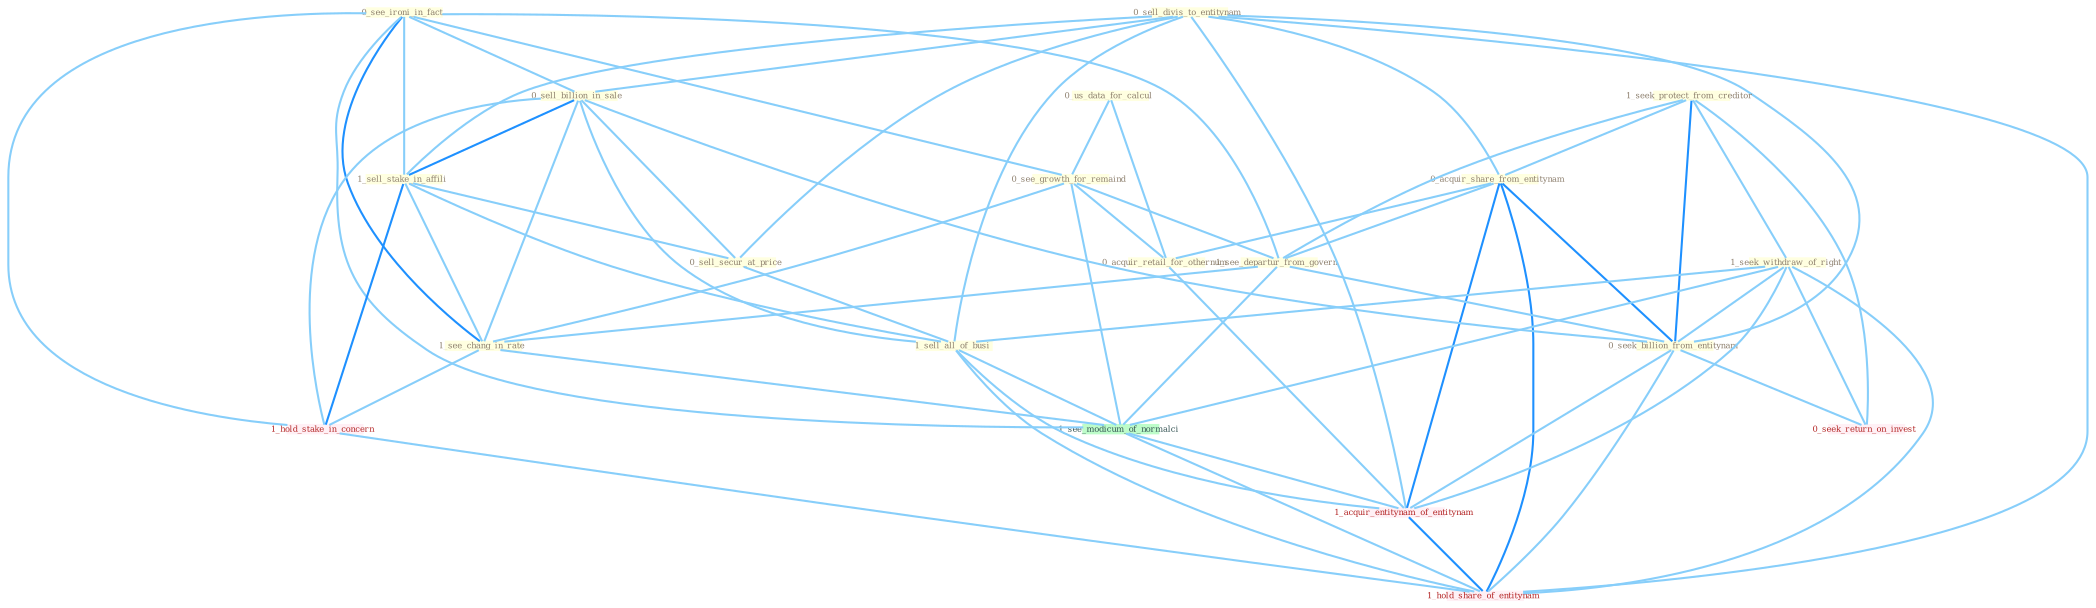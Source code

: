 Graph G{ 
    node
    [shape=polygon,style=filled,width=.5,height=.06,color="#BDFCC9",fixedsize=true,fontsize=4,
    fontcolor="#2f4f4f"];
    {node
    [color="#ffffe0", fontcolor="#8b7d6b"] "0_see_ironi_in_fact " "0_sell_divis_to_entitynam " "1_seek_protect_from_creditor " "0_us_data_for_calcul " "0_acquir_share_from_entitynam " "1_seek_withdraw_of_right " "0_see_growth_for_remaind " "0_sell_billion_in_sale " "0_acquir_retail_for_othernum " "1_sell_stake_in_affili " "1_see_departur_from_govern " "0_sell_secur_at_price " "1_sell_all_of_busi " "1_see_chang_in_rate " "0_seek_billion_from_entitynam "}
{node [color="#fff0f5", fontcolor="#b22222"] "1_hold_stake_in_concern " "0_seek_return_on_invest " "1_acquir_entitynam_of_entitynam " "1_hold_share_of_entitynam "}
edge [color="#B0E2FF"];

	"0_see_ironi_in_fact " -- "0_see_growth_for_remaind " [w="1", color="#87cefa" ];
	"0_see_ironi_in_fact " -- "0_sell_billion_in_sale " [w="1", color="#87cefa" ];
	"0_see_ironi_in_fact " -- "1_sell_stake_in_affili " [w="1", color="#87cefa" ];
	"0_see_ironi_in_fact " -- "1_see_departur_from_govern " [w="1", color="#87cefa" ];
	"0_see_ironi_in_fact " -- "1_see_chang_in_rate " [w="2", color="#1e90ff" , len=0.8];
	"0_see_ironi_in_fact " -- "1_hold_stake_in_concern " [w="1", color="#87cefa" ];
	"0_see_ironi_in_fact " -- "1_see_modicum_of_normalci " [w="1", color="#87cefa" ];
	"0_sell_divis_to_entitynam " -- "0_acquir_share_from_entitynam " [w="1", color="#87cefa" ];
	"0_sell_divis_to_entitynam " -- "0_sell_billion_in_sale " [w="1", color="#87cefa" ];
	"0_sell_divis_to_entitynam " -- "1_sell_stake_in_affili " [w="1", color="#87cefa" ];
	"0_sell_divis_to_entitynam " -- "0_sell_secur_at_price " [w="1", color="#87cefa" ];
	"0_sell_divis_to_entitynam " -- "1_sell_all_of_busi " [w="1", color="#87cefa" ];
	"0_sell_divis_to_entitynam " -- "0_seek_billion_from_entitynam " [w="1", color="#87cefa" ];
	"0_sell_divis_to_entitynam " -- "1_acquir_entitynam_of_entitynam " [w="1", color="#87cefa" ];
	"0_sell_divis_to_entitynam " -- "1_hold_share_of_entitynam " [w="1", color="#87cefa" ];
	"1_seek_protect_from_creditor " -- "0_acquir_share_from_entitynam " [w="1", color="#87cefa" ];
	"1_seek_protect_from_creditor " -- "1_seek_withdraw_of_right " [w="1", color="#87cefa" ];
	"1_seek_protect_from_creditor " -- "1_see_departur_from_govern " [w="1", color="#87cefa" ];
	"1_seek_protect_from_creditor " -- "0_seek_billion_from_entitynam " [w="2", color="#1e90ff" , len=0.8];
	"1_seek_protect_from_creditor " -- "0_seek_return_on_invest " [w="1", color="#87cefa" ];
	"0_us_data_for_calcul " -- "0_see_growth_for_remaind " [w="1", color="#87cefa" ];
	"0_us_data_for_calcul " -- "0_acquir_retail_for_othernum " [w="1", color="#87cefa" ];
	"0_acquir_share_from_entitynam " -- "0_acquir_retail_for_othernum " [w="1", color="#87cefa" ];
	"0_acquir_share_from_entitynam " -- "1_see_departur_from_govern " [w="1", color="#87cefa" ];
	"0_acquir_share_from_entitynam " -- "0_seek_billion_from_entitynam " [w="2", color="#1e90ff" , len=0.8];
	"0_acquir_share_from_entitynam " -- "1_acquir_entitynam_of_entitynam " [w="2", color="#1e90ff" , len=0.8];
	"0_acquir_share_from_entitynam " -- "1_hold_share_of_entitynam " [w="2", color="#1e90ff" , len=0.8];
	"1_seek_withdraw_of_right " -- "1_sell_all_of_busi " [w="1", color="#87cefa" ];
	"1_seek_withdraw_of_right " -- "0_seek_billion_from_entitynam " [w="1", color="#87cefa" ];
	"1_seek_withdraw_of_right " -- "0_seek_return_on_invest " [w="1", color="#87cefa" ];
	"1_seek_withdraw_of_right " -- "1_see_modicum_of_normalci " [w="1", color="#87cefa" ];
	"1_seek_withdraw_of_right " -- "1_acquir_entitynam_of_entitynam " [w="1", color="#87cefa" ];
	"1_seek_withdraw_of_right " -- "1_hold_share_of_entitynam " [w="1", color="#87cefa" ];
	"0_see_growth_for_remaind " -- "0_acquir_retail_for_othernum " [w="1", color="#87cefa" ];
	"0_see_growth_for_remaind " -- "1_see_departur_from_govern " [w="1", color="#87cefa" ];
	"0_see_growth_for_remaind " -- "1_see_chang_in_rate " [w="1", color="#87cefa" ];
	"0_see_growth_for_remaind " -- "1_see_modicum_of_normalci " [w="1", color="#87cefa" ];
	"0_sell_billion_in_sale " -- "1_sell_stake_in_affili " [w="2", color="#1e90ff" , len=0.8];
	"0_sell_billion_in_sale " -- "0_sell_secur_at_price " [w="1", color="#87cefa" ];
	"0_sell_billion_in_sale " -- "1_sell_all_of_busi " [w="1", color="#87cefa" ];
	"0_sell_billion_in_sale " -- "1_see_chang_in_rate " [w="1", color="#87cefa" ];
	"0_sell_billion_in_sale " -- "0_seek_billion_from_entitynam " [w="1", color="#87cefa" ];
	"0_sell_billion_in_sale " -- "1_hold_stake_in_concern " [w="1", color="#87cefa" ];
	"0_acquir_retail_for_othernum " -- "1_acquir_entitynam_of_entitynam " [w="1", color="#87cefa" ];
	"1_sell_stake_in_affili " -- "0_sell_secur_at_price " [w="1", color="#87cefa" ];
	"1_sell_stake_in_affili " -- "1_sell_all_of_busi " [w="1", color="#87cefa" ];
	"1_sell_stake_in_affili " -- "1_see_chang_in_rate " [w="1", color="#87cefa" ];
	"1_sell_stake_in_affili " -- "1_hold_stake_in_concern " [w="2", color="#1e90ff" , len=0.8];
	"1_see_departur_from_govern " -- "1_see_chang_in_rate " [w="1", color="#87cefa" ];
	"1_see_departur_from_govern " -- "0_seek_billion_from_entitynam " [w="1", color="#87cefa" ];
	"1_see_departur_from_govern " -- "1_see_modicum_of_normalci " [w="1", color="#87cefa" ];
	"0_sell_secur_at_price " -- "1_sell_all_of_busi " [w="1", color="#87cefa" ];
	"1_sell_all_of_busi " -- "1_see_modicum_of_normalci " [w="1", color="#87cefa" ];
	"1_sell_all_of_busi " -- "1_acquir_entitynam_of_entitynam " [w="1", color="#87cefa" ];
	"1_sell_all_of_busi " -- "1_hold_share_of_entitynam " [w="1", color="#87cefa" ];
	"1_see_chang_in_rate " -- "1_hold_stake_in_concern " [w="1", color="#87cefa" ];
	"1_see_chang_in_rate " -- "1_see_modicum_of_normalci " [w="1", color="#87cefa" ];
	"0_seek_billion_from_entitynam " -- "0_seek_return_on_invest " [w="1", color="#87cefa" ];
	"0_seek_billion_from_entitynam " -- "1_acquir_entitynam_of_entitynam " [w="1", color="#87cefa" ];
	"0_seek_billion_from_entitynam " -- "1_hold_share_of_entitynam " [w="1", color="#87cefa" ];
	"1_hold_stake_in_concern " -- "1_hold_share_of_entitynam " [w="1", color="#87cefa" ];
	"1_see_modicum_of_normalci " -- "1_acquir_entitynam_of_entitynam " [w="1", color="#87cefa" ];
	"1_see_modicum_of_normalci " -- "1_hold_share_of_entitynam " [w="1", color="#87cefa" ];
	"1_acquir_entitynam_of_entitynam " -- "1_hold_share_of_entitynam " [w="2", color="#1e90ff" , len=0.8];
}